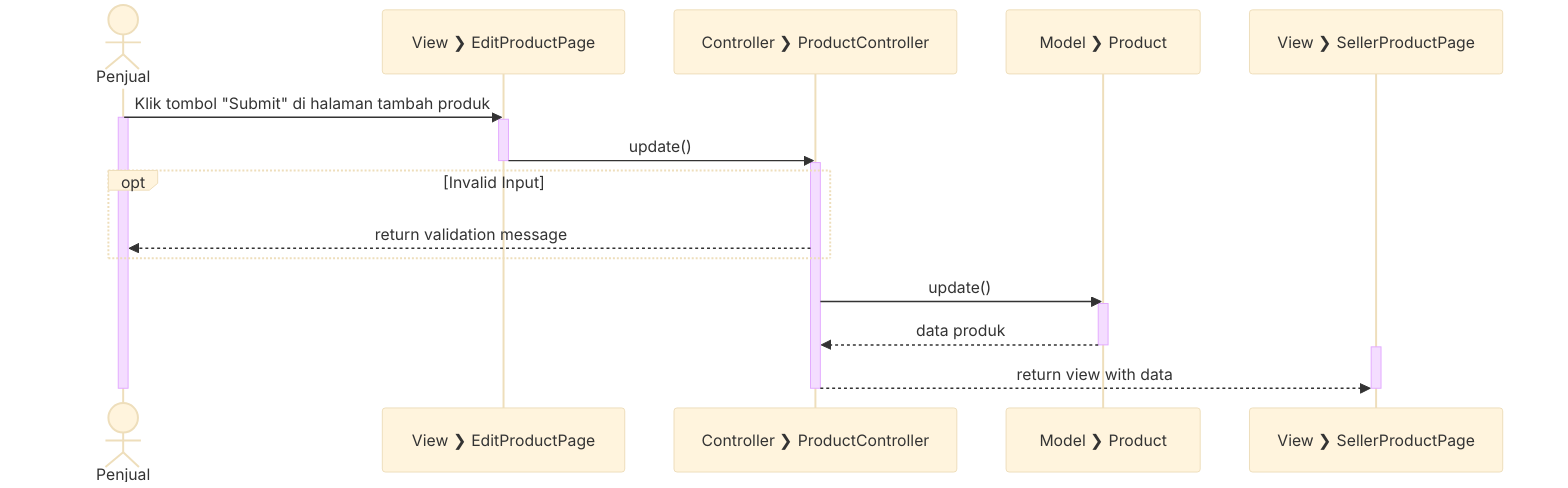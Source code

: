 %%{init: {'theme': 'base', 'themeVariables': { 'fontSize': '16px', 'fontFamily': 'Inter'}}}%%
sequenceDiagram
  actor Penjual
  participant V_EP as View #10095; EditProductPage
  participant C_P as Controller #10095; ProductController
  participant M_P as Model #10095; Product
  participant V_SP as View #10095; SellerProductPage


  Penjual->>V_EP: Klik tombol "Submit" di halaman tambah produk
  activate Penjual

  activate V_EP

  V_EP->>C_P: update()

  deactivate V_EP

  activate C_P

  opt Invalid Input
    C_P-->>Penjual: return validation message
  end

  C_P->>M_P: update()

  activate M_P

  M_P-->>C_P: data produk

  deactivate M_P

  activate V_SP
  C_P-->>V_SP: return view with data
  deactivate V_SP

  deactivate C_P
  deactivate Penjual